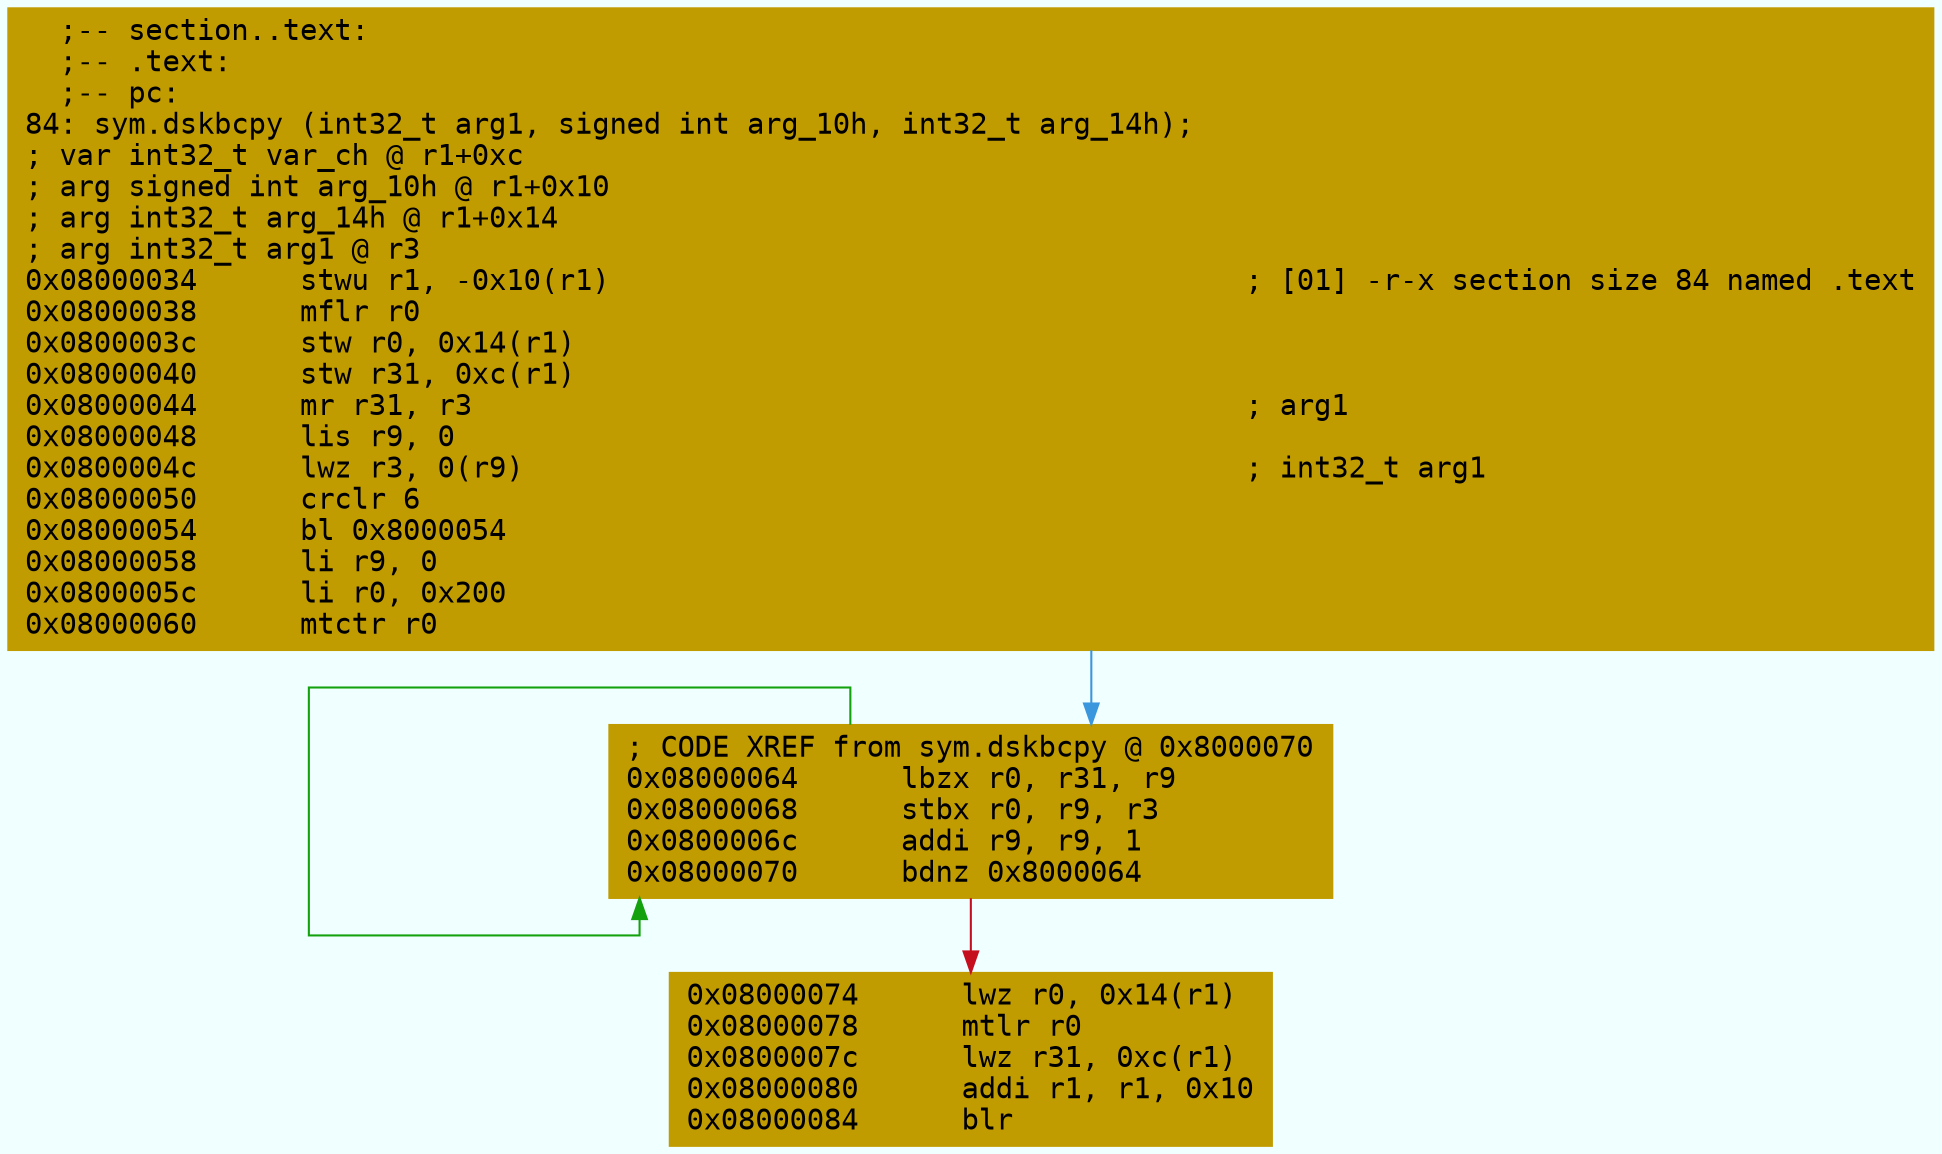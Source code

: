 digraph code {
	graph [bgcolor=azure fontsize=8 fontname="Courier" splines="ortho"];
	node [fillcolor=gray style=filled shape=box];
	edge [arrowhead="normal"];
	"0x08000034" [URL="sym.dskbcpy/0x08000034", fillcolor="#c19c00",color="#c19c00", fontname="Courier",label="  ;-- section..text:\l  ;-- .text:\l  ;-- pc:\l84: sym.dskbcpy (int32_t arg1, signed int arg_10h, int32_t arg_14h);\l; var int32_t var_ch @ r1+0xc\l; arg signed int arg_10h @ r1+0x10\l; arg int32_t arg_14h @ r1+0x14\l; arg int32_t arg1 @ r3\l0x08000034      stwu r1, -0x10(r1)                                     ; [01] -r-x section size 84 named .text\l0x08000038      mflr r0\l0x0800003c      stw r0, 0x14(r1)\l0x08000040      stw r31, 0xc(r1)\l0x08000044      mr r31, r3                                             ; arg1\l0x08000048      lis r9, 0\l0x0800004c      lwz r3, 0(r9)                                          ; int32_t arg1\l0x08000050      crclr 6\l0x08000054      bl 0x8000054\l0x08000058      li r9, 0\l0x0800005c      li r0, 0x200\l0x08000060      mtctr r0\l"]
	"0x08000064" [URL="sym.dskbcpy/0x08000064", fillcolor="#c19c00",color="#c19c00", fontname="Courier",label="; CODE XREF from sym.dskbcpy @ 0x8000070\l0x08000064      lbzx r0, r31, r9\l0x08000068      stbx r0, r9, r3\l0x0800006c      addi r9, r9, 1\l0x08000070      bdnz 0x8000064\l"]
	"0x08000074" [URL="sym.dskbcpy/0x08000074", fillcolor="#c19c00",color="#c19c00", fontname="Courier",label="0x08000074      lwz r0, 0x14(r1)\l0x08000078      mtlr r0\l0x0800007c      lwz r31, 0xc(r1)\l0x08000080      addi r1, r1, 0x10\l0x08000084      blr\l"]
        "0x08000034" -> "0x08000064" [color="#3a96dd"];
        "0x08000064" -> "0x08000064" [color="#13a10e"];
        "0x08000064" -> "0x08000074" [color="#c50f1f"];
}
